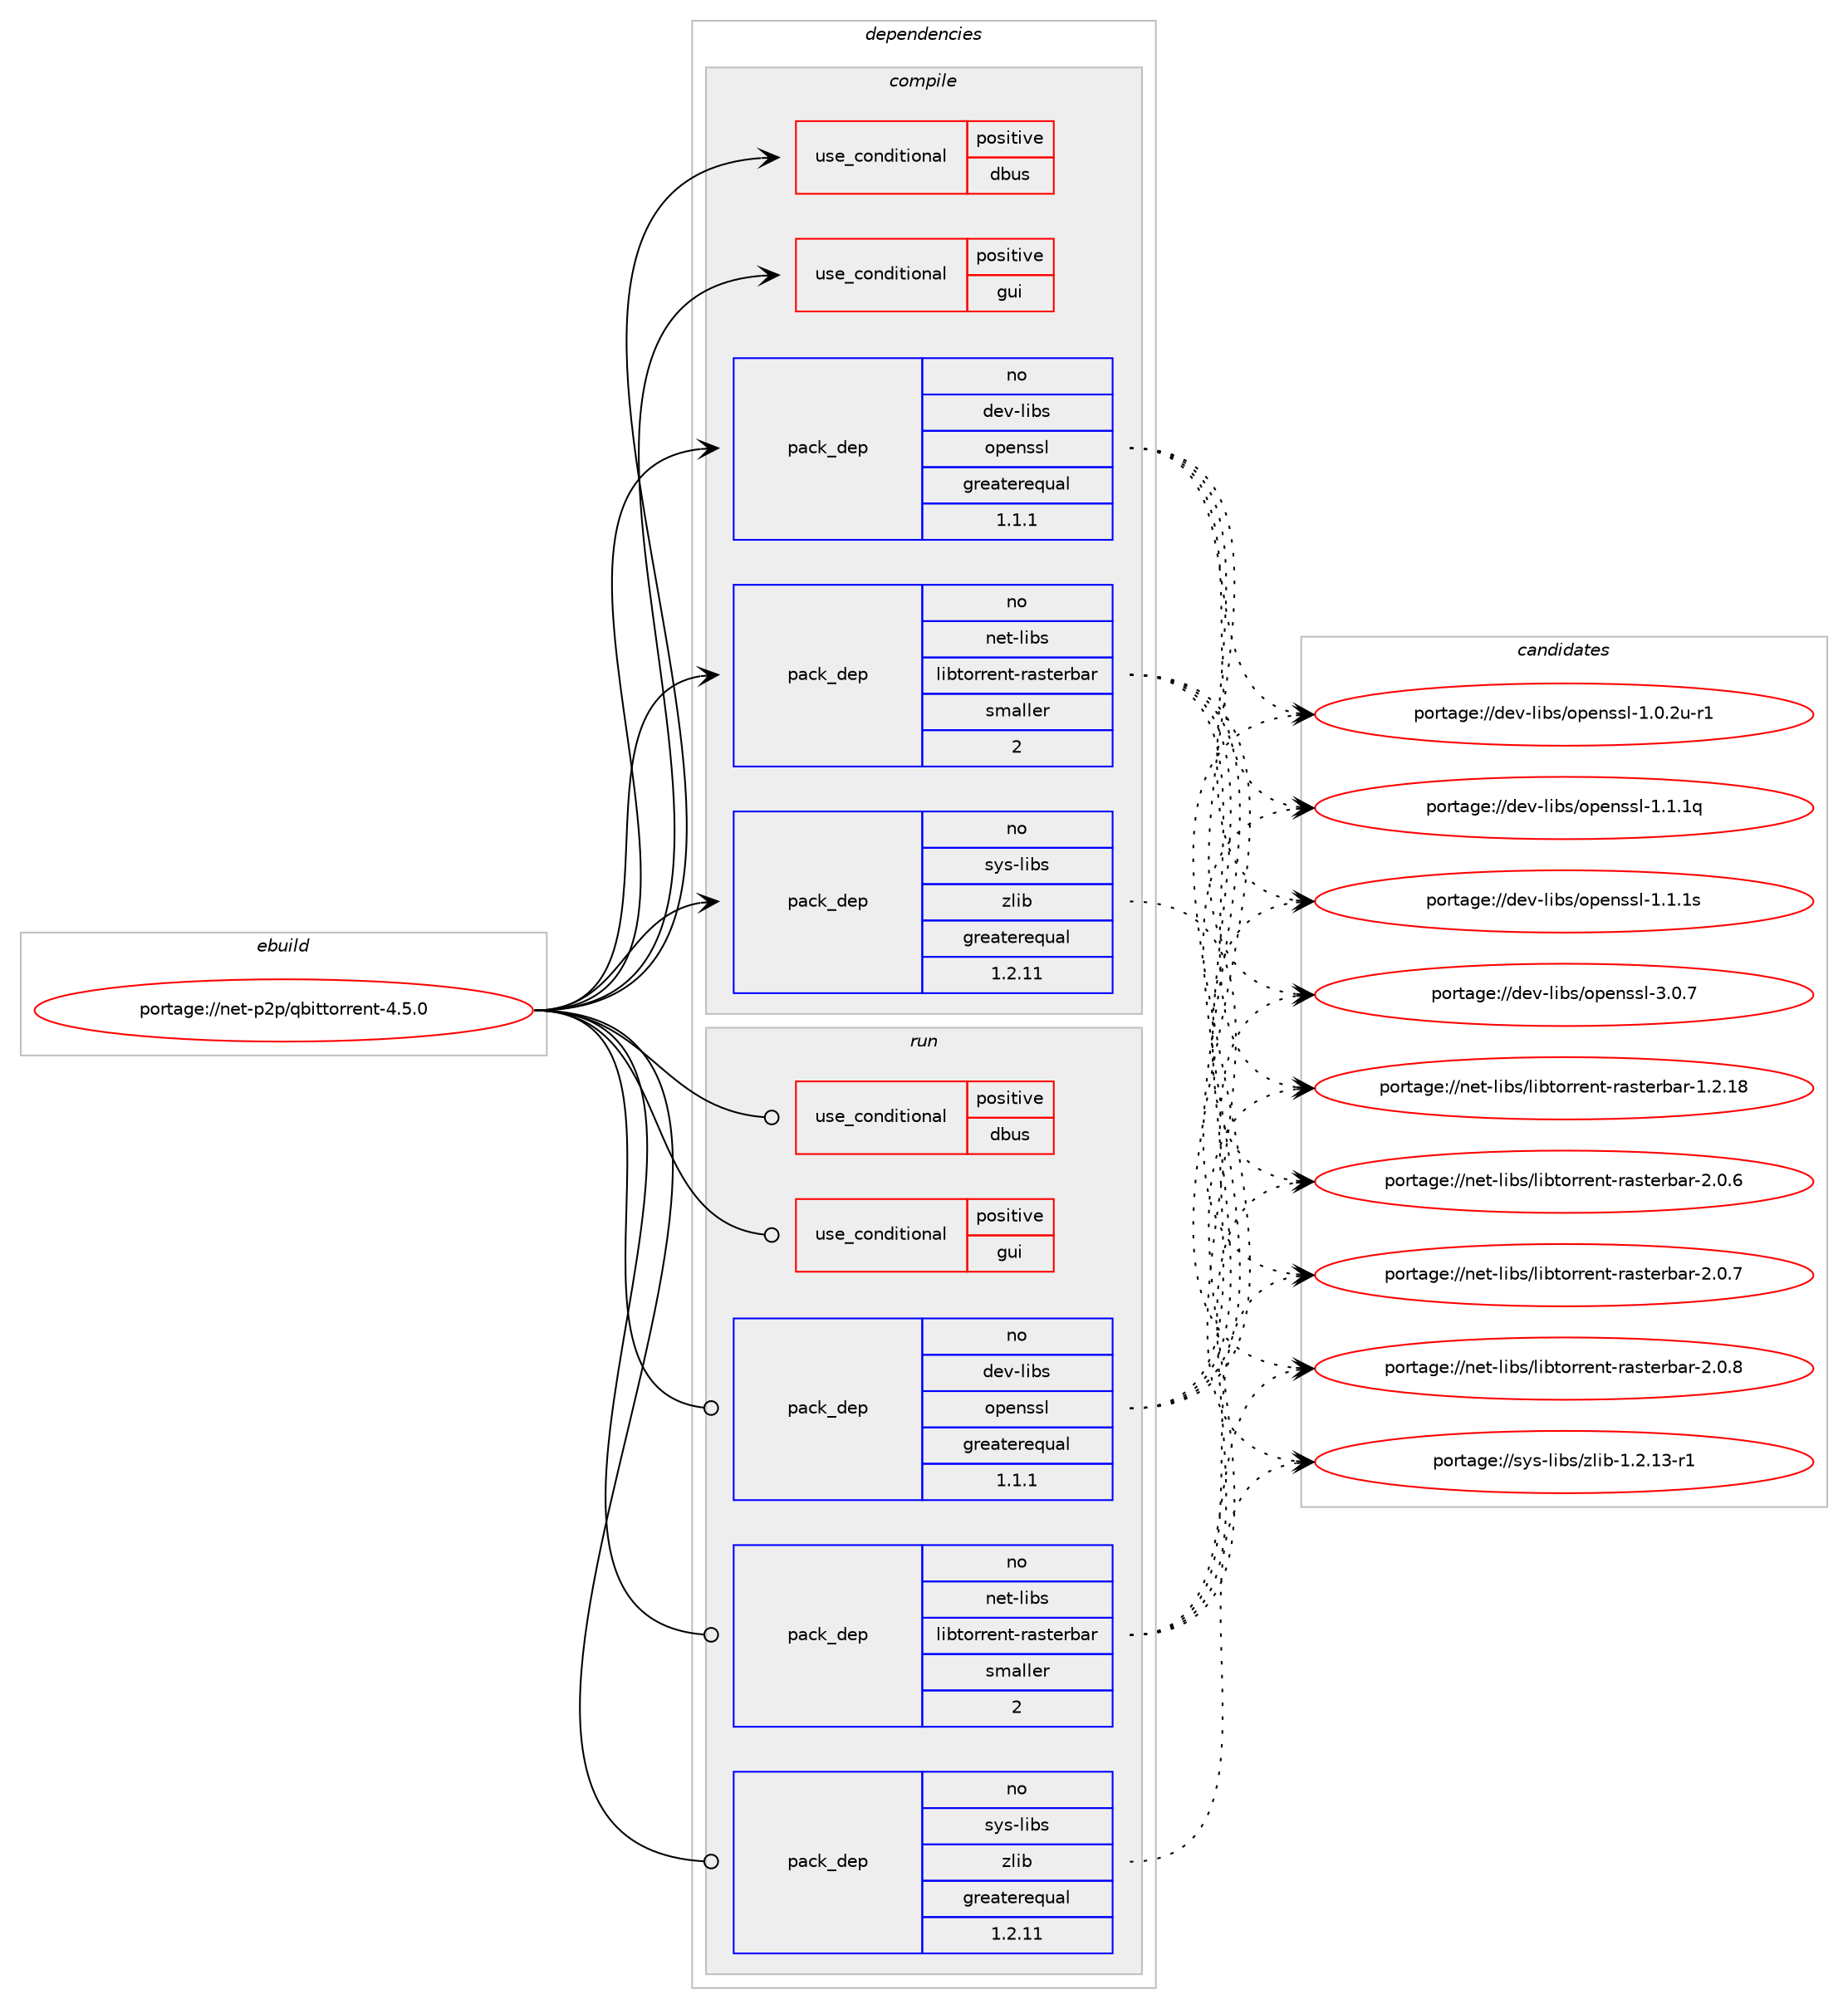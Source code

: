 digraph prolog {

# *************
# Graph options
# *************

newrank=true;
concentrate=true;
compound=true;
graph [rankdir=LR,fontname=Helvetica,fontsize=10,ranksep=1.5];#, ranksep=2.5, nodesep=0.2];
edge  [arrowhead=vee];
node  [fontname=Helvetica,fontsize=10];

# **********
# The ebuild
# **********

subgraph cluster_leftcol {
color=gray;
rank=same;
label=<<i>ebuild</i>>;
id [label="portage://net-p2p/qbittorrent-4.5.0", color=red, width=4, href="../net-p2p/qbittorrent-4.5.0.svg"];
}

# ****************
# The dependencies
# ****************

subgraph cluster_midcol {
color=gray;
label=<<i>dependencies</i>>;
subgraph cluster_compile {
fillcolor="#eeeeee";
style=filled;
label=<<i>compile</i>>;
subgraph cond649 {
dependency837 [label=<<TABLE BORDER="0" CELLBORDER="1" CELLSPACING="0" CELLPADDING="4"><TR><TD ROWSPAN="3" CELLPADDING="10">use_conditional</TD></TR><TR><TD>positive</TD></TR><TR><TD>dbus</TD></TR></TABLE>>, shape=none, color=red];
# *** BEGIN UNKNOWN DEPENDENCY TYPE (TODO) ***
# dependency837 -> package_dependency(portage://net-p2p/qbittorrent-4.5.0,install,no,dev-qt,qtdbus,none,[,,],[slot(5)],[])
# *** END UNKNOWN DEPENDENCY TYPE (TODO) ***

}
id:e -> dependency837:w [weight=20,style="solid",arrowhead="vee"];
subgraph cond650 {
dependency838 [label=<<TABLE BORDER="0" CELLBORDER="1" CELLSPACING="0" CELLPADDING="4"><TR><TD ROWSPAN="3" CELLPADDING="10">use_conditional</TD></TR><TR><TD>positive</TD></TR><TR><TD>gui</TD></TR></TABLE>>, shape=none, color=red];
# *** BEGIN UNKNOWN DEPENDENCY TYPE (TODO) ***
# dependency838 -> package_dependency(portage://net-p2p/qbittorrent-4.5.0,install,no,dev-libs,geoip,none,[,,],[],[])
# *** END UNKNOWN DEPENDENCY TYPE (TODO) ***

# *** BEGIN UNKNOWN DEPENDENCY TYPE (TODO) ***
# dependency838 -> package_dependency(portage://net-p2p/qbittorrent-4.5.0,install,no,dev-qt,qtgui,none,[,,],[slot(5)],[])
# *** END UNKNOWN DEPENDENCY TYPE (TODO) ***

# *** BEGIN UNKNOWN DEPENDENCY TYPE (TODO) ***
# dependency838 -> package_dependency(portage://net-p2p/qbittorrent-4.5.0,install,no,dev-qt,qtsvg,none,[,,],[slot(5)],[])
# *** END UNKNOWN DEPENDENCY TYPE (TODO) ***

# *** BEGIN UNKNOWN DEPENDENCY TYPE (TODO) ***
# dependency838 -> package_dependency(portage://net-p2p/qbittorrent-4.5.0,install,no,dev-qt,qtwidgets,none,[,,],[slot(5)],[])
# *** END UNKNOWN DEPENDENCY TYPE (TODO) ***

}
id:e -> dependency838:w [weight=20,style="solid",arrowhead="vee"];
# *** BEGIN UNKNOWN DEPENDENCY TYPE (TODO) ***
# id -> package_dependency(portage://net-p2p/qbittorrent-4.5.0,install,no,dev-libs,boost,none,[,,],any_same_slot,[])
# *** END UNKNOWN DEPENDENCY TYPE (TODO) ***

subgraph pack172 {
dependency839 [label=<<TABLE BORDER="0" CELLBORDER="1" CELLSPACING="0" CELLPADDING="4" WIDTH="220"><TR><TD ROWSPAN="6" CELLPADDING="30">pack_dep</TD></TR><TR><TD WIDTH="110">no</TD></TR><TR><TD>dev-libs</TD></TR><TR><TD>openssl</TD></TR><TR><TD>greaterequal</TD></TR><TR><TD>1.1.1</TD></TR></TABLE>>, shape=none, color=blue];
}
id:e -> dependency839:w [weight=20,style="solid",arrowhead="vee"];
# *** BEGIN UNKNOWN DEPENDENCY TYPE (TODO) ***
# id -> package_dependency(portage://net-p2p/qbittorrent-4.5.0,install,no,dev-qt,qtcore,none,[,,],[slot(5)],[])
# *** END UNKNOWN DEPENDENCY TYPE (TODO) ***

# *** BEGIN UNKNOWN DEPENDENCY TYPE (TODO) ***
# id -> package_dependency(portage://net-p2p/qbittorrent-4.5.0,install,no,dev-qt,qtnetwork,none,[,,],[slot(5)],[use(enable(ssl),none)])
# *** END UNKNOWN DEPENDENCY TYPE (TODO) ***

# *** BEGIN UNKNOWN DEPENDENCY TYPE (TODO) ***
# id -> package_dependency(portage://net-p2p/qbittorrent-4.5.0,install,no,dev-qt,qtsql,none,[,,],[slot(5)],[])
# *** END UNKNOWN DEPENDENCY TYPE (TODO) ***

# *** BEGIN UNKNOWN DEPENDENCY TYPE (TODO) ***
# id -> package_dependency(portage://net-p2p/qbittorrent-4.5.0,install,no,dev-qt,qtxml,none,[,,],[slot(5)],[])
# *** END UNKNOWN DEPENDENCY TYPE (TODO) ***

subgraph pack173 {
dependency840 [label=<<TABLE BORDER="0" CELLBORDER="1" CELLSPACING="0" CELLPADDING="4" WIDTH="220"><TR><TD ROWSPAN="6" CELLPADDING="30">pack_dep</TD></TR><TR><TD WIDTH="110">no</TD></TR><TR><TD>net-libs</TD></TR><TR><TD>libtorrent-rasterbar</TD></TR><TR><TD>smaller</TD></TR><TR><TD>2</TD></TR></TABLE>>, shape=none, color=blue];
}
id:e -> dependency840:w [weight=20,style="solid",arrowhead="vee"];
subgraph pack174 {
dependency841 [label=<<TABLE BORDER="0" CELLBORDER="1" CELLSPACING="0" CELLPADDING="4" WIDTH="220"><TR><TD ROWSPAN="6" CELLPADDING="30">pack_dep</TD></TR><TR><TD WIDTH="110">no</TD></TR><TR><TD>sys-libs</TD></TR><TR><TD>zlib</TD></TR><TR><TD>greaterequal</TD></TR><TR><TD>1.2.11</TD></TR></TABLE>>, shape=none, color=blue];
}
id:e -> dependency841:w [weight=20,style="solid",arrowhead="vee"];
}
subgraph cluster_compileandrun {
fillcolor="#eeeeee";
style=filled;
label=<<i>compile and run</i>>;
}
subgraph cluster_run {
fillcolor="#eeeeee";
style=filled;
label=<<i>run</i>>;
subgraph cond651 {
dependency842 [label=<<TABLE BORDER="0" CELLBORDER="1" CELLSPACING="0" CELLPADDING="4"><TR><TD ROWSPAN="3" CELLPADDING="10">use_conditional</TD></TR><TR><TD>positive</TD></TR><TR><TD>dbus</TD></TR></TABLE>>, shape=none, color=red];
# *** BEGIN UNKNOWN DEPENDENCY TYPE (TODO) ***
# dependency842 -> package_dependency(portage://net-p2p/qbittorrent-4.5.0,run,no,dev-qt,qtdbus,none,[,,],[slot(5)],[])
# *** END UNKNOWN DEPENDENCY TYPE (TODO) ***

}
id:e -> dependency842:w [weight=20,style="solid",arrowhead="odot"];
subgraph cond652 {
dependency843 [label=<<TABLE BORDER="0" CELLBORDER="1" CELLSPACING="0" CELLPADDING="4"><TR><TD ROWSPAN="3" CELLPADDING="10">use_conditional</TD></TR><TR><TD>positive</TD></TR><TR><TD>gui</TD></TR></TABLE>>, shape=none, color=red];
# *** BEGIN UNKNOWN DEPENDENCY TYPE (TODO) ***
# dependency843 -> package_dependency(portage://net-p2p/qbittorrent-4.5.0,run,no,dev-libs,geoip,none,[,,],[],[])
# *** END UNKNOWN DEPENDENCY TYPE (TODO) ***

# *** BEGIN UNKNOWN DEPENDENCY TYPE (TODO) ***
# dependency843 -> package_dependency(portage://net-p2p/qbittorrent-4.5.0,run,no,dev-qt,qtgui,none,[,,],[slot(5)],[])
# *** END UNKNOWN DEPENDENCY TYPE (TODO) ***

# *** BEGIN UNKNOWN DEPENDENCY TYPE (TODO) ***
# dependency843 -> package_dependency(portage://net-p2p/qbittorrent-4.5.0,run,no,dev-qt,qtsvg,none,[,,],[slot(5)],[])
# *** END UNKNOWN DEPENDENCY TYPE (TODO) ***

# *** BEGIN UNKNOWN DEPENDENCY TYPE (TODO) ***
# dependency843 -> package_dependency(portage://net-p2p/qbittorrent-4.5.0,run,no,dev-qt,qtwidgets,none,[,,],[slot(5)],[])
# *** END UNKNOWN DEPENDENCY TYPE (TODO) ***

}
id:e -> dependency843:w [weight=20,style="solid",arrowhead="odot"];
# *** BEGIN UNKNOWN DEPENDENCY TYPE (TODO) ***
# id -> package_dependency(portage://net-p2p/qbittorrent-4.5.0,run,no,dev-libs,boost,none,[,,],any_same_slot,[])
# *** END UNKNOWN DEPENDENCY TYPE (TODO) ***

subgraph pack175 {
dependency844 [label=<<TABLE BORDER="0" CELLBORDER="1" CELLSPACING="0" CELLPADDING="4" WIDTH="220"><TR><TD ROWSPAN="6" CELLPADDING="30">pack_dep</TD></TR><TR><TD WIDTH="110">no</TD></TR><TR><TD>dev-libs</TD></TR><TR><TD>openssl</TD></TR><TR><TD>greaterequal</TD></TR><TR><TD>1.1.1</TD></TR></TABLE>>, shape=none, color=blue];
}
id:e -> dependency844:w [weight=20,style="solid",arrowhead="odot"];
# *** BEGIN UNKNOWN DEPENDENCY TYPE (TODO) ***
# id -> package_dependency(portage://net-p2p/qbittorrent-4.5.0,run,no,dev-qt,qtcore,none,[,,],[slot(5)],[])
# *** END UNKNOWN DEPENDENCY TYPE (TODO) ***

# *** BEGIN UNKNOWN DEPENDENCY TYPE (TODO) ***
# id -> package_dependency(portage://net-p2p/qbittorrent-4.5.0,run,no,dev-qt,qtnetwork,none,[,,],[slot(5)],[use(enable(ssl),none)])
# *** END UNKNOWN DEPENDENCY TYPE (TODO) ***

# *** BEGIN UNKNOWN DEPENDENCY TYPE (TODO) ***
# id -> package_dependency(portage://net-p2p/qbittorrent-4.5.0,run,no,dev-qt,qtsql,none,[,,],[slot(5)],[])
# *** END UNKNOWN DEPENDENCY TYPE (TODO) ***

# *** BEGIN UNKNOWN DEPENDENCY TYPE (TODO) ***
# id -> package_dependency(portage://net-p2p/qbittorrent-4.5.0,run,no,dev-qt,qtxml,none,[,,],[slot(5)],[])
# *** END UNKNOWN DEPENDENCY TYPE (TODO) ***

subgraph pack176 {
dependency845 [label=<<TABLE BORDER="0" CELLBORDER="1" CELLSPACING="0" CELLPADDING="4" WIDTH="220"><TR><TD ROWSPAN="6" CELLPADDING="30">pack_dep</TD></TR><TR><TD WIDTH="110">no</TD></TR><TR><TD>net-libs</TD></TR><TR><TD>libtorrent-rasterbar</TD></TR><TR><TD>smaller</TD></TR><TR><TD>2</TD></TR></TABLE>>, shape=none, color=blue];
}
id:e -> dependency845:w [weight=20,style="solid",arrowhead="odot"];
subgraph pack177 {
dependency846 [label=<<TABLE BORDER="0" CELLBORDER="1" CELLSPACING="0" CELLPADDING="4" WIDTH="220"><TR><TD ROWSPAN="6" CELLPADDING="30">pack_dep</TD></TR><TR><TD WIDTH="110">no</TD></TR><TR><TD>sys-libs</TD></TR><TR><TD>zlib</TD></TR><TR><TD>greaterequal</TD></TR><TR><TD>1.2.11</TD></TR></TABLE>>, shape=none, color=blue];
}
id:e -> dependency846:w [weight=20,style="solid",arrowhead="odot"];
}
}

# **************
# The candidates
# **************

subgraph cluster_choices {
rank=same;
color=gray;
label=<<i>candidates</i>>;

subgraph choice172 {
color=black;
nodesep=1;
choice1001011184510810598115471111121011101151151084549464846501174511449 [label="portage://dev-libs/openssl-1.0.2u-r1", color=red, width=4,href="../dev-libs/openssl-1.0.2u-r1.svg"];
choice100101118451081059811547111112101110115115108454946494649113 [label="portage://dev-libs/openssl-1.1.1q", color=red, width=4,href="../dev-libs/openssl-1.1.1q.svg"];
choice100101118451081059811547111112101110115115108454946494649115 [label="portage://dev-libs/openssl-1.1.1s", color=red, width=4,href="../dev-libs/openssl-1.1.1s.svg"];
choice100101118451081059811547111112101110115115108455146484655 [label="portage://dev-libs/openssl-3.0.7", color=red, width=4,href="../dev-libs/openssl-3.0.7.svg"];
dependency839:e -> choice1001011184510810598115471111121011101151151084549464846501174511449:w [style=dotted,weight="100"];
dependency839:e -> choice100101118451081059811547111112101110115115108454946494649113:w [style=dotted,weight="100"];
dependency839:e -> choice100101118451081059811547111112101110115115108454946494649115:w [style=dotted,weight="100"];
dependency839:e -> choice100101118451081059811547111112101110115115108455146484655:w [style=dotted,weight="100"];
}
subgraph choice173 {
color=black;
nodesep=1;
choice110101116451081059811547108105981161111141141011101164511497115116101114989711445494650464956 [label="portage://net-libs/libtorrent-rasterbar-1.2.18", color=red, width=4,href="../net-libs/libtorrent-rasterbar-1.2.18.svg"];
choice1101011164510810598115471081059811611111411410111011645114971151161011149897114455046484654 [label="portage://net-libs/libtorrent-rasterbar-2.0.6", color=red, width=4,href="../net-libs/libtorrent-rasterbar-2.0.6.svg"];
choice1101011164510810598115471081059811611111411410111011645114971151161011149897114455046484655 [label="portage://net-libs/libtorrent-rasterbar-2.0.7", color=red, width=4,href="../net-libs/libtorrent-rasterbar-2.0.7.svg"];
choice1101011164510810598115471081059811611111411410111011645114971151161011149897114455046484656 [label="portage://net-libs/libtorrent-rasterbar-2.0.8", color=red, width=4,href="../net-libs/libtorrent-rasterbar-2.0.8.svg"];
dependency840:e -> choice110101116451081059811547108105981161111141141011101164511497115116101114989711445494650464956:w [style=dotted,weight="100"];
dependency840:e -> choice1101011164510810598115471081059811611111411410111011645114971151161011149897114455046484654:w [style=dotted,weight="100"];
dependency840:e -> choice1101011164510810598115471081059811611111411410111011645114971151161011149897114455046484655:w [style=dotted,weight="100"];
dependency840:e -> choice1101011164510810598115471081059811611111411410111011645114971151161011149897114455046484656:w [style=dotted,weight="100"];
}
subgraph choice174 {
color=black;
nodesep=1;
choice11512111545108105981154712210810598454946504649514511449 [label="portage://sys-libs/zlib-1.2.13-r1", color=red, width=4,href="../sys-libs/zlib-1.2.13-r1.svg"];
dependency841:e -> choice11512111545108105981154712210810598454946504649514511449:w [style=dotted,weight="100"];
}
subgraph choice175 {
color=black;
nodesep=1;
choice1001011184510810598115471111121011101151151084549464846501174511449 [label="portage://dev-libs/openssl-1.0.2u-r1", color=red, width=4,href="../dev-libs/openssl-1.0.2u-r1.svg"];
choice100101118451081059811547111112101110115115108454946494649113 [label="portage://dev-libs/openssl-1.1.1q", color=red, width=4,href="../dev-libs/openssl-1.1.1q.svg"];
choice100101118451081059811547111112101110115115108454946494649115 [label="portage://dev-libs/openssl-1.1.1s", color=red, width=4,href="../dev-libs/openssl-1.1.1s.svg"];
choice100101118451081059811547111112101110115115108455146484655 [label="portage://dev-libs/openssl-3.0.7", color=red, width=4,href="../dev-libs/openssl-3.0.7.svg"];
dependency844:e -> choice1001011184510810598115471111121011101151151084549464846501174511449:w [style=dotted,weight="100"];
dependency844:e -> choice100101118451081059811547111112101110115115108454946494649113:w [style=dotted,weight="100"];
dependency844:e -> choice100101118451081059811547111112101110115115108454946494649115:w [style=dotted,weight="100"];
dependency844:e -> choice100101118451081059811547111112101110115115108455146484655:w [style=dotted,weight="100"];
}
subgraph choice176 {
color=black;
nodesep=1;
choice110101116451081059811547108105981161111141141011101164511497115116101114989711445494650464956 [label="portage://net-libs/libtorrent-rasterbar-1.2.18", color=red, width=4,href="../net-libs/libtorrent-rasterbar-1.2.18.svg"];
choice1101011164510810598115471081059811611111411410111011645114971151161011149897114455046484654 [label="portage://net-libs/libtorrent-rasterbar-2.0.6", color=red, width=4,href="../net-libs/libtorrent-rasterbar-2.0.6.svg"];
choice1101011164510810598115471081059811611111411410111011645114971151161011149897114455046484655 [label="portage://net-libs/libtorrent-rasterbar-2.0.7", color=red, width=4,href="../net-libs/libtorrent-rasterbar-2.0.7.svg"];
choice1101011164510810598115471081059811611111411410111011645114971151161011149897114455046484656 [label="portage://net-libs/libtorrent-rasterbar-2.0.8", color=red, width=4,href="../net-libs/libtorrent-rasterbar-2.0.8.svg"];
dependency845:e -> choice110101116451081059811547108105981161111141141011101164511497115116101114989711445494650464956:w [style=dotted,weight="100"];
dependency845:e -> choice1101011164510810598115471081059811611111411410111011645114971151161011149897114455046484654:w [style=dotted,weight="100"];
dependency845:e -> choice1101011164510810598115471081059811611111411410111011645114971151161011149897114455046484655:w [style=dotted,weight="100"];
dependency845:e -> choice1101011164510810598115471081059811611111411410111011645114971151161011149897114455046484656:w [style=dotted,weight="100"];
}
subgraph choice177 {
color=black;
nodesep=1;
choice11512111545108105981154712210810598454946504649514511449 [label="portage://sys-libs/zlib-1.2.13-r1", color=red, width=4,href="../sys-libs/zlib-1.2.13-r1.svg"];
dependency846:e -> choice11512111545108105981154712210810598454946504649514511449:w [style=dotted,weight="100"];
}
}

}
